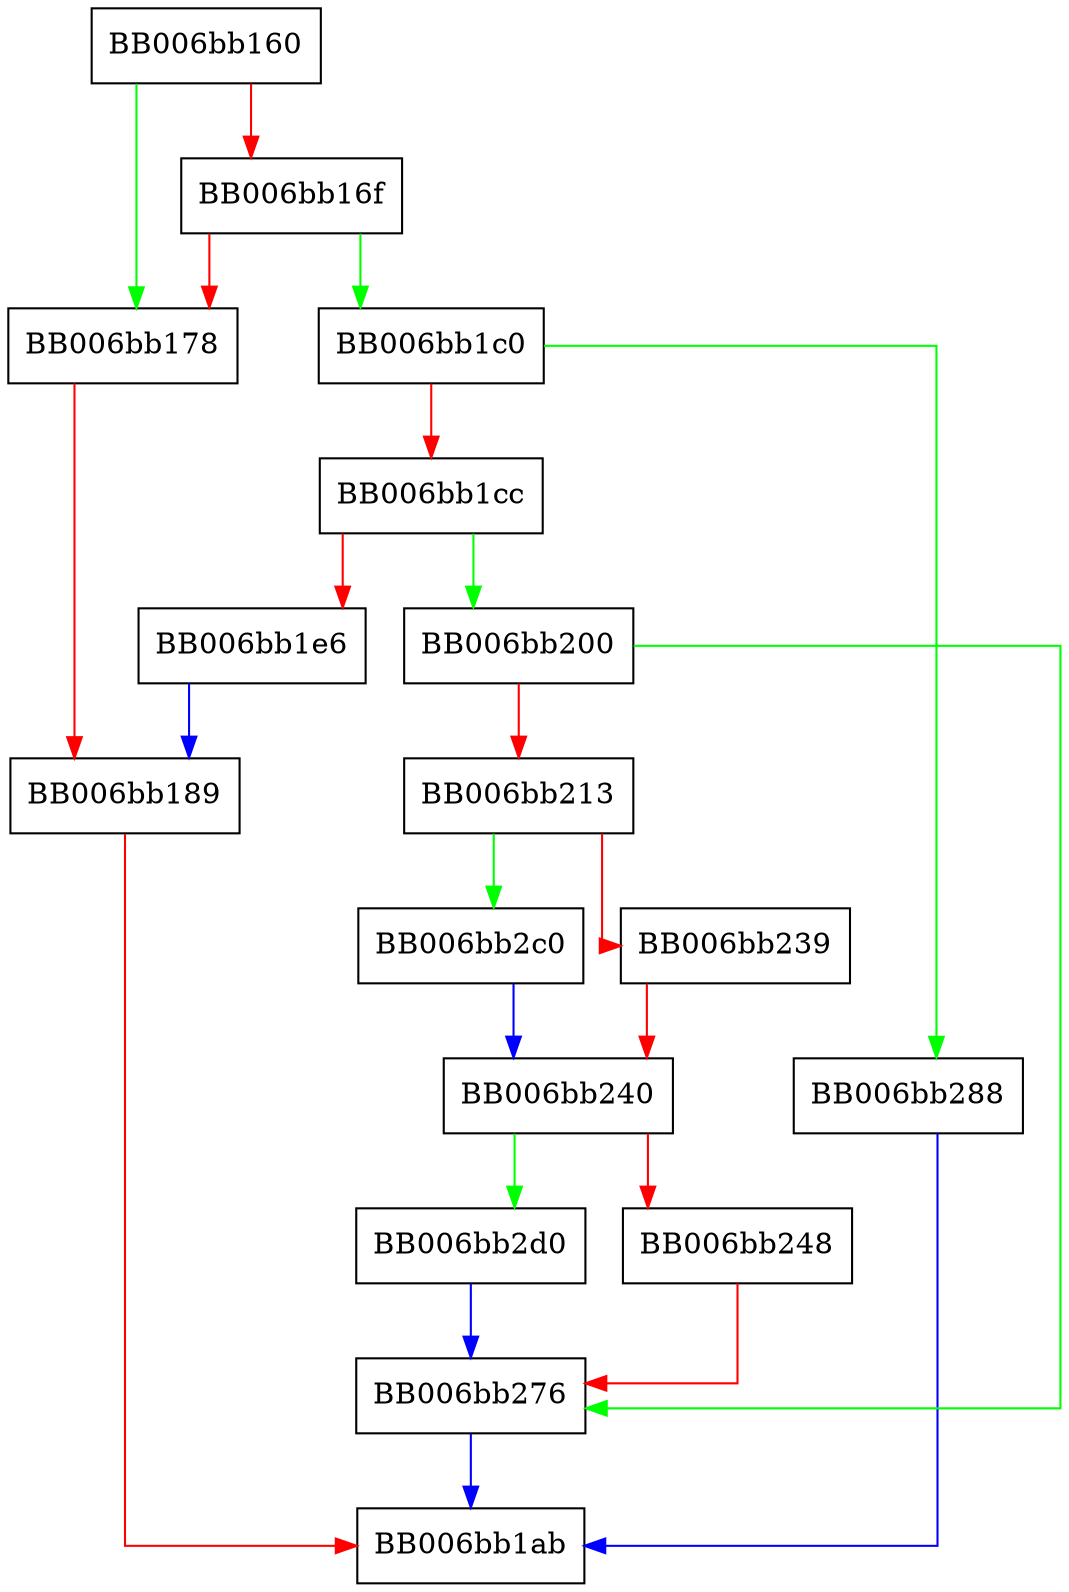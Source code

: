 digraph dh_to_PKCS3_der_encode {
  node [shape="box"];
  graph [splines=ortho];
  BB006bb160 -> BB006bb178 [color="green"];
  BB006bb160 -> BB006bb16f [color="red"];
  BB006bb16f -> BB006bb1c0 [color="green"];
  BB006bb16f -> BB006bb178 [color="red"];
  BB006bb178 -> BB006bb189 [color="red"];
  BB006bb189 -> BB006bb1ab [color="red"];
  BB006bb1c0 -> BB006bb288 [color="green"];
  BB006bb1c0 -> BB006bb1cc [color="red"];
  BB006bb1cc -> BB006bb200 [color="green"];
  BB006bb1cc -> BB006bb1e6 [color="red"];
  BB006bb1e6 -> BB006bb189 [color="blue"];
  BB006bb200 -> BB006bb276 [color="green"];
  BB006bb200 -> BB006bb213 [color="red"];
  BB006bb213 -> BB006bb2c0 [color="green"];
  BB006bb213 -> BB006bb239 [color="red"];
  BB006bb239 -> BB006bb240 [color="red"];
  BB006bb240 -> BB006bb2d0 [color="green"];
  BB006bb240 -> BB006bb248 [color="red"];
  BB006bb248 -> BB006bb276 [color="red"];
  BB006bb276 -> BB006bb1ab [color="blue"];
  BB006bb288 -> BB006bb1ab [color="blue"];
  BB006bb2c0 -> BB006bb240 [color="blue"];
  BB006bb2d0 -> BB006bb276 [color="blue"];
}